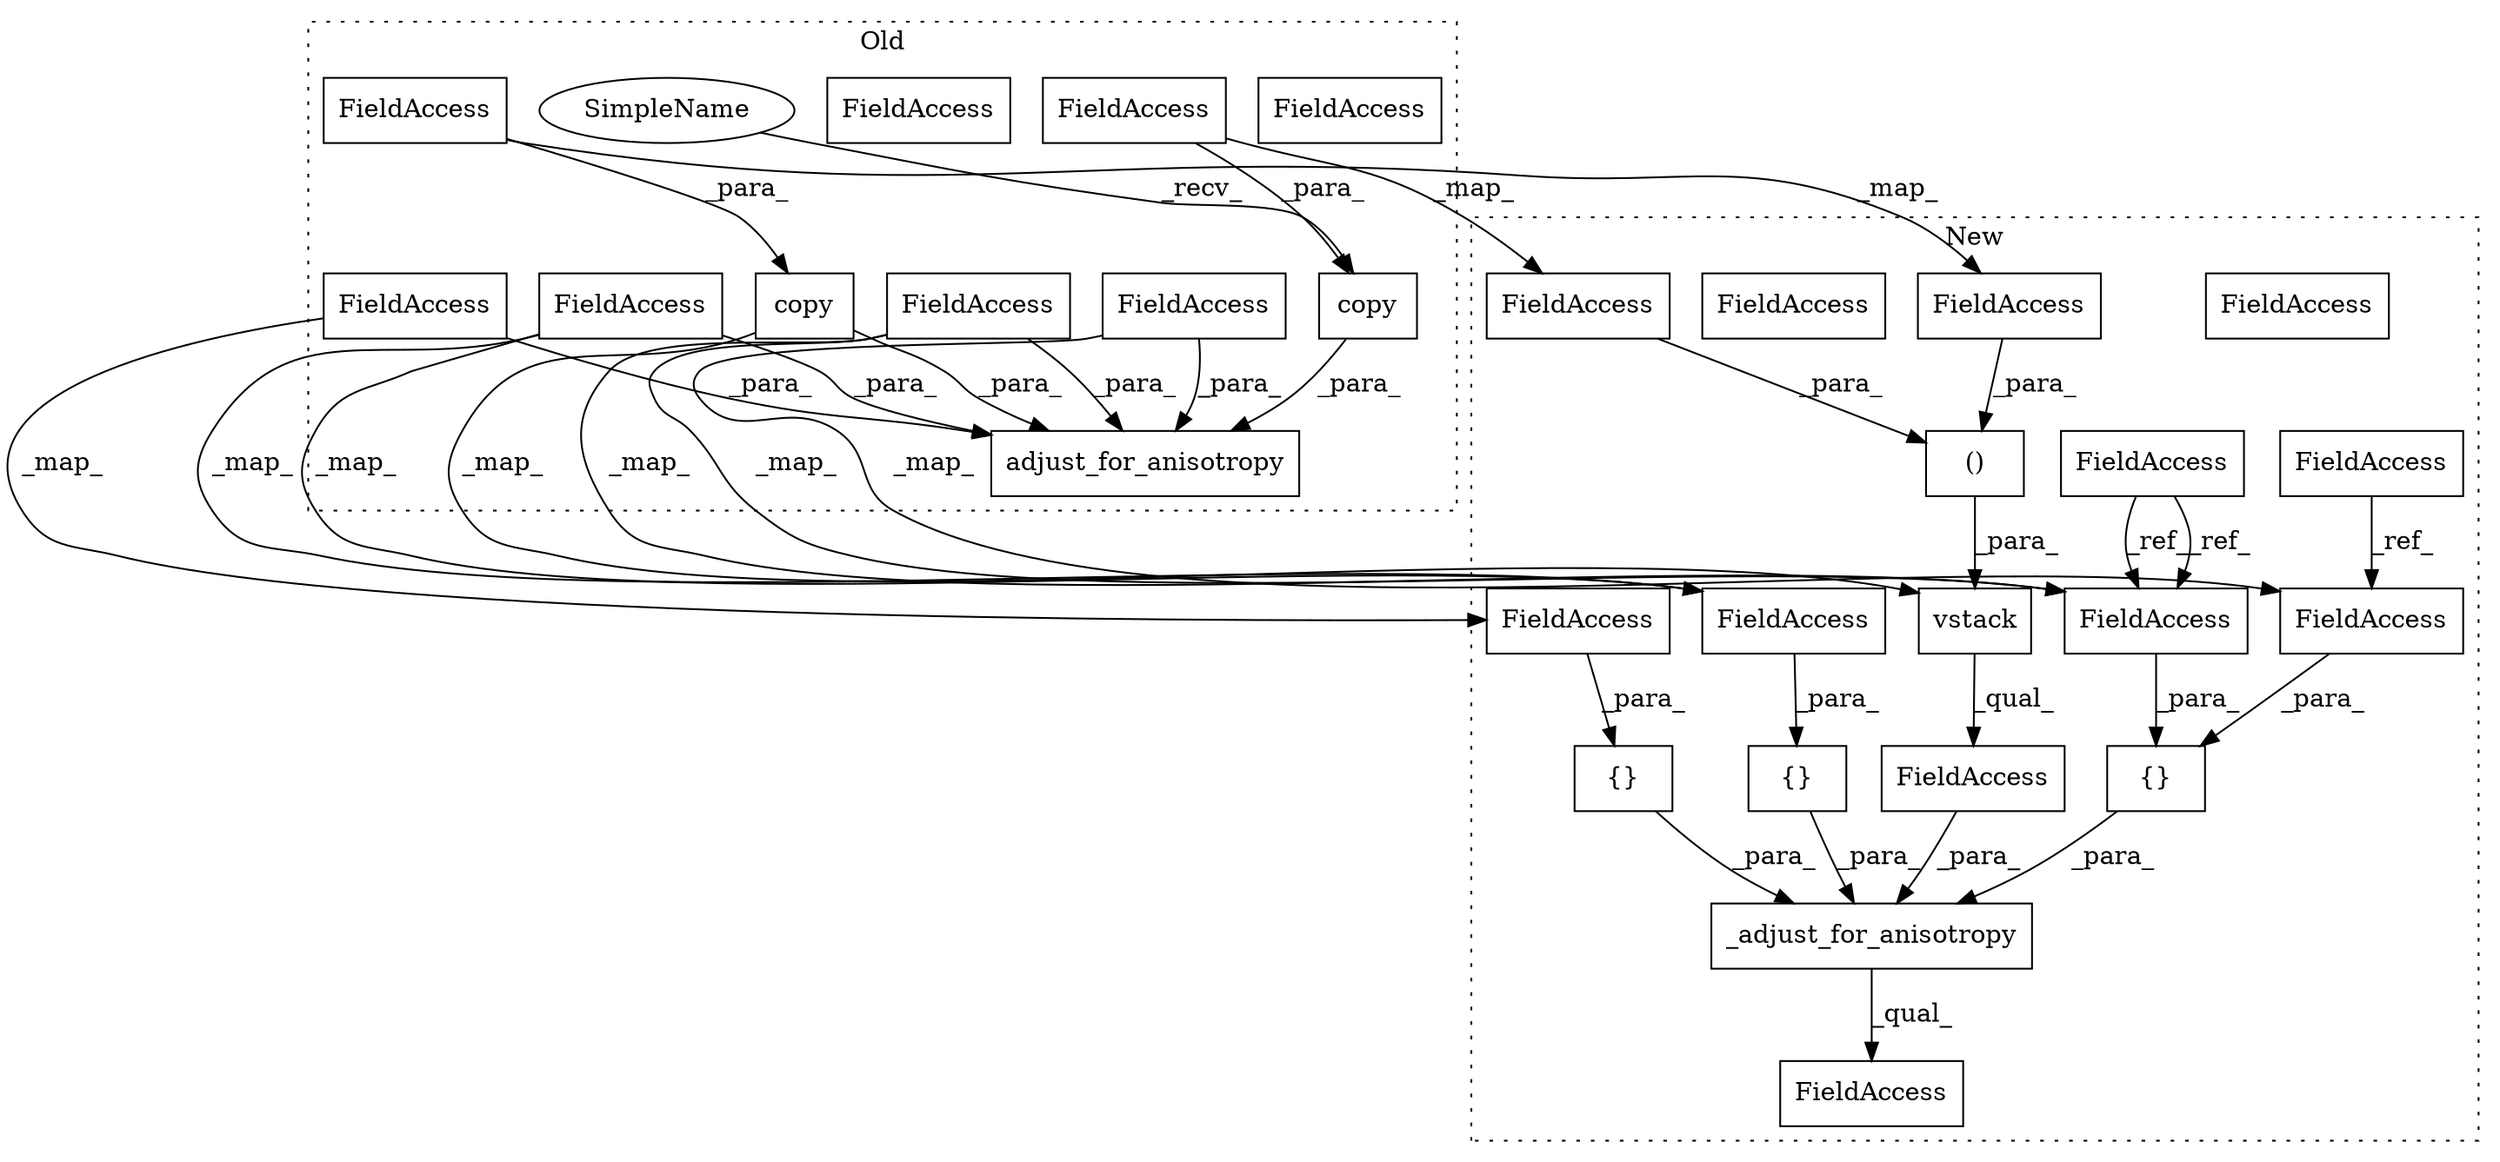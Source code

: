 digraph G {
subgraph cluster0 {
1 [label="adjust_for_anisotropy" a="32" s="2424,2565" l="22,1" shape="box"];
9 [label="FieldAccess" a="22" s="2544" l="21" shape="box"];
14 [label="FieldAccess" a="22" s="2520" l="23" shape="box"];
16 [label="copy" a="32" s="2476,2492" l="5,1" shape="box"];
17 [label="copy" a="32" s="2452,2468" l="5,1" shape="box"];
19 [label="FieldAccess" a="22" s="2457" l="11" shape="box"];
20 [label="FieldAccess" a="22" s="2494" l="12" shape="box"];
23 [label="FieldAccess" a="22" s="2520" l="23" shape="box"];
24 [label="SimpleName" a="42" s="2446" l="5" shape="ellipse"];
25 [label="FieldAccess" a="22" s="2481" l="11" shape="box"];
28 [label="FieldAccess" a="22" s="2494" l="12" shape="box"];
30 [label="FieldAccess" a="22" s="2507" l="12" shape="box"];
label = "Old";
style="dotted";
}
subgraph cluster1 {
2 [label="{}" a="4" s="2547,2573" l="1,1" shape="box"];
3 [label="FieldAccess" a="22" s="2455" l="190" shape="box"];
4 [label="()" a="106" s="2498" l="35" shape="box"];
5 [label="{}" a="4" s="2619,2641" l="1,1" shape="box"];
6 [label="FieldAccess" a="22" s="2478" l="59" shape="box"];
7 [label="{}" a="4" s="2584,2608" l="1,1" shape="box"];
8 [label="_adjust_for_anisotropy" a="32" s="2455,2642" l="23,1" shape="box"];
10 [label="FieldAccess" a="22" s="2620" l="21" shape="box"];
11 [label="FieldAccess" a="22" s="2142" l="12" shape="box"];
12 [label="FieldAccess" a="22" s="2062" l="12" shape="box"];
13 [label="FieldAccess" a="22" s="2585" l="23" shape="box"];
15 [label="vstack" a="32" s="2484,2533" l="14,2" shape="box"];
18 [label="FieldAccess" a="22" s="2498" l="11" shape="box"];
21 [label="FieldAccess" a="22" s="2548" l="12" shape="box"];
22 [label="FieldAccess" a="22" s="2548" l="12" shape="box"];
26 [label="FieldAccess" a="22" s="2522" l="11" shape="box"];
27 [label="FieldAccess" a="22" s="2585" l="23" shape="box"];
29 [label="FieldAccess" a="22" s="2561" l="12" shape="box"];
label = "New";
style="dotted";
}
2 -> 8 [label="_para_"];
4 -> 15 [label="_para_"];
5 -> 8 [label="_para_"];
6 -> 8 [label="_para_"];
7 -> 8 [label="_para_"];
8 -> 3 [label="_qual_"];
9 -> 1 [label="_para_"];
9 -> 10 [label="_map_"];
10 -> 5 [label="_para_"];
11 -> 29 [label="_ref_"];
12 -> 22 [label="_ref_"];
12 -> 22 [label="_ref_"];
15 -> 6 [label="_qual_"];
16 -> 15 [label="_map_"];
16 -> 1 [label="_para_"];
17 -> 1 [label="_para_"];
18 -> 4 [label="_para_"];
19 -> 18 [label="_map_"];
19 -> 17 [label="_para_"];
22 -> 2 [label="_para_"];
23 -> 1 [label="_para_"];
23 -> 27 [label="_map_"];
23 -> 27 [label="_map_"];
24 -> 17 [label="_recv_"];
25 -> 26 [label="_map_"];
25 -> 16 [label="_para_"];
26 -> 4 [label="_para_"];
27 -> 7 [label="_para_"];
28 -> 1 [label="_para_"];
28 -> 22 [label="_map_"];
28 -> 22 [label="_map_"];
29 -> 2 [label="_para_"];
30 -> 29 [label="_map_"];
30 -> 1 [label="_para_"];
}